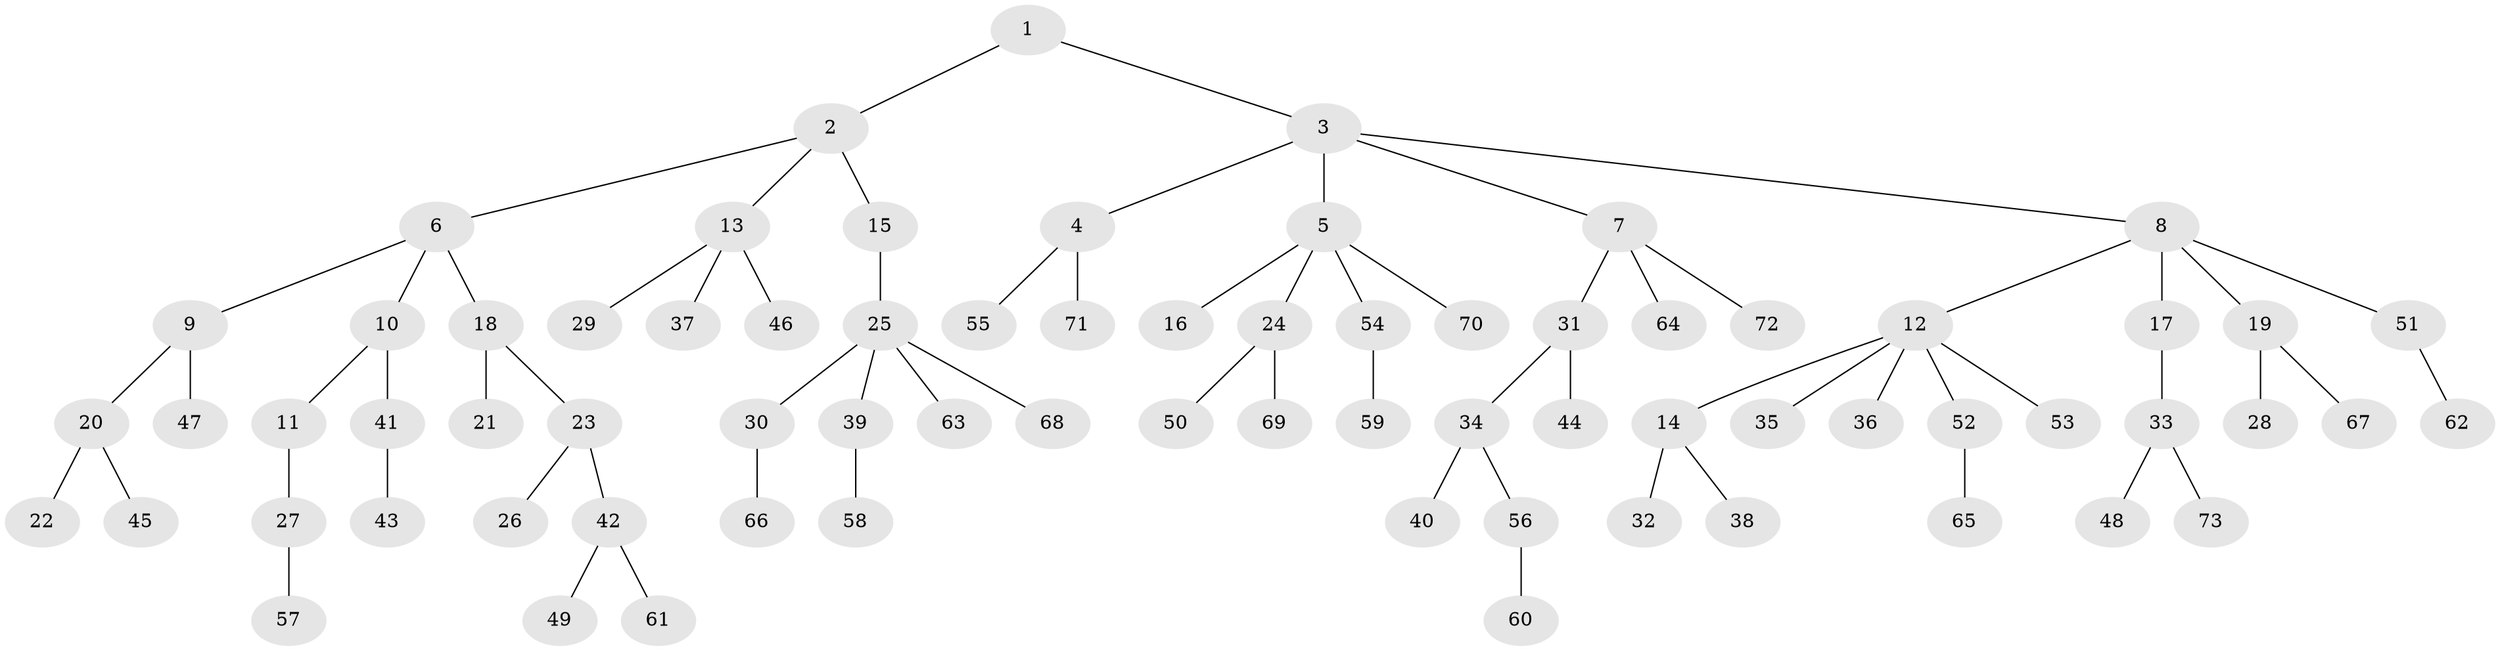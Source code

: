 // Generated by graph-tools (version 1.1) at 2025/11/02/27/25 16:11:25]
// undirected, 73 vertices, 72 edges
graph export_dot {
graph [start="1"]
  node [color=gray90,style=filled];
  1;
  2;
  3;
  4;
  5;
  6;
  7;
  8;
  9;
  10;
  11;
  12;
  13;
  14;
  15;
  16;
  17;
  18;
  19;
  20;
  21;
  22;
  23;
  24;
  25;
  26;
  27;
  28;
  29;
  30;
  31;
  32;
  33;
  34;
  35;
  36;
  37;
  38;
  39;
  40;
  41;
  42;
  43;
  44;
  45;
  46;
  47;
  48;
  49;
  50;
  51;
  52;
  53;
  54;
  55;
  56;
  57;
  58;
  59;
  60;
  61;
  62;
  63;
  64;
  65;
  66;
  67;
  68;
  69;
  70;
  71;
  72;
  73;
  1 -- 2;
  1 -- 3;
  2 -- 6;
  2 -- 13;
  2 -- 15;
  3 -- 4;
  3 -- 5;
  3 -- 7;
  3 -- 8;
  4 -- 55;
  4 -- 71;
  5 -- 16;
  5 -- 24;
  5 -- 54;
  5 -- 70;
  6 -- 9;
  6 -- 10;
  6 -- 18;
  7 -- 31;
  7 -- 64;
  7 -- 72;
  8 -- 12;
  8 -- 17;
  8 -- 19;
  8 -- 51;
  9 -- 20;
  9 -- 47;
  10 -- 11;
  10 -- 41;
  11 -- 27;
  12 -- 14;
  12 -- 35;
  12 -- 36;
  12 -- 52;
  12 -- 53;
  13 -- 29;
  13 -- 37;
  13 -- 46;
  14 -- 32;
  14 -- 38;
  15 -- 25;
  17 -- 33;
  18 -- 21;
  18 -- 23;
  19 -- 28;
  19 -- 67;
  20 -- 22;
  20 -- 45;
  23 -- 26;
  23 -- 42;
  24 -- 50;
  24 -- 69;
  25 -- 30;
  25 -- 39;
  25 -- 63;
  25 -- 68;
  27 -- 57;
  30 -- 66;
  31 -- 34;
  31 -- 44;
  33 -- 48;
  33 -- 73;
  34 -- 40;
  34 -- 56;
  39 -- 58;
  41 -- 43;
  42 -- 49;
  42 -- 61;
  51 -- 62;
  52 -- 65;
  54 -- 59;
  56 -- 60;
}
